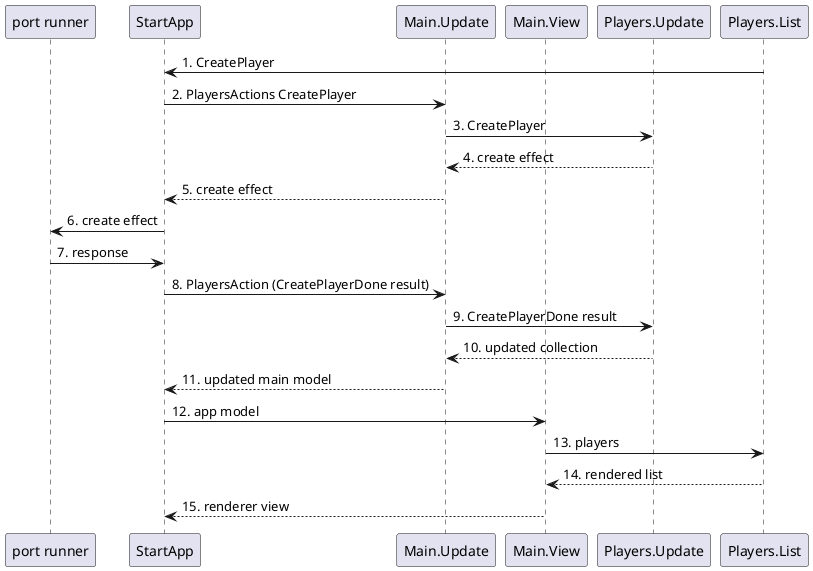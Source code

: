 @startuml
participant "port runner" as PR
participant StartApp as SA
participant Main.Update as MU
participant Main.View as MV
participant Players.Update as PU
participant Players.List as PL

PL -> SA : 1. CreatePlayer
SA -> MU : 2. PlayersActions CreatePlayer
MU -> PU : 3. CreatePlayer
PU --> MU : 4. create effect
MU --> SA : 5. create effect
SA -> PR : 6. create effect
PR -> SA : 7. response
SA -> MU : 8. PlayersAction (CreatePlayerDone result)
MU -> PU : 9. CreatePlayerDone result
PU --> MU : 10. updated collection
MU --> SA : 11. updated main model
SA -> MV : 12. app model
MV -> PL : 13. players
PL --> MV : 14. rendered list
MV --> SA : 15. renderer view
@enduml
